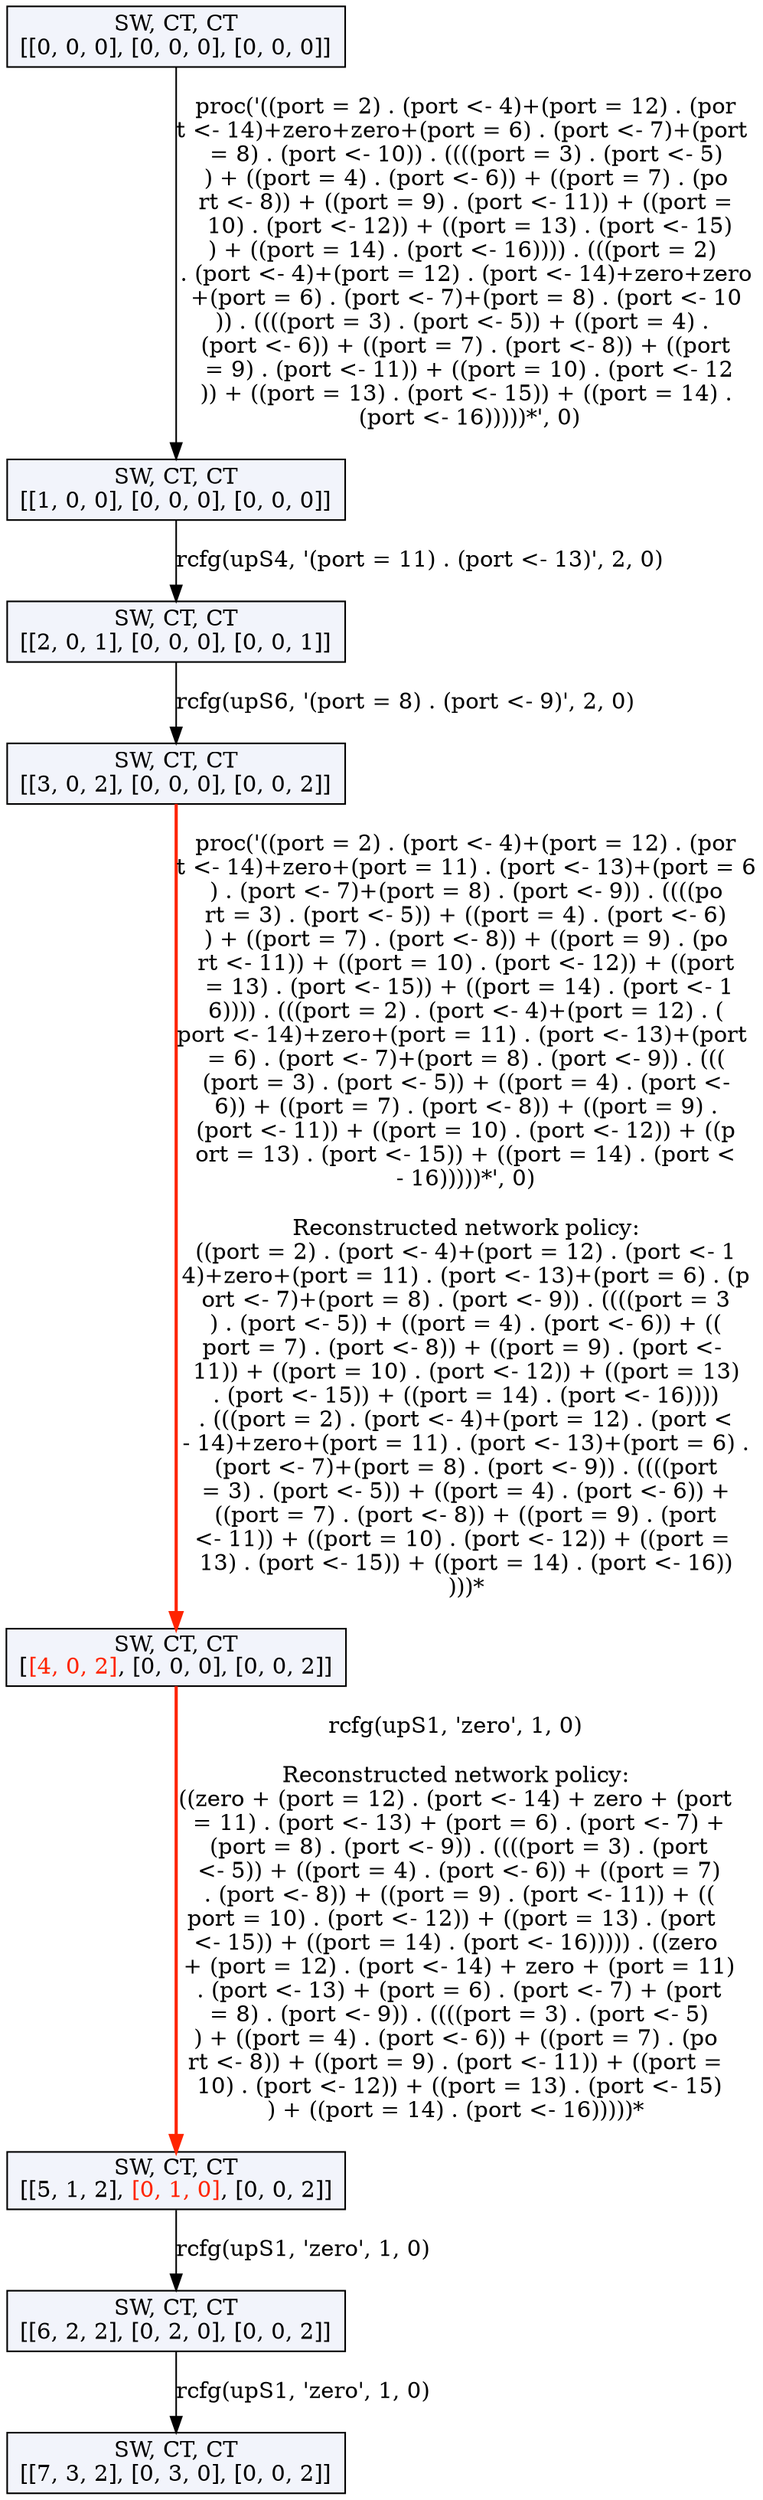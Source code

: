 digraph g {
n0 [label=<SW, CT, CT<br/>[[0, 0, 0], [0, 0, 0], [0, 0, 0]]>, shape=rectangle, style=filled, fillcolor="#F2F4FB"];
n1 [label=<SW, CT, CT<br/>[[1, 0, 0], [0, 0, 0], [0, 0, 0]]>, shape=rectangle, style=filled, fillcolor="#F2F4FB"];
n0 -> n1 [label="proc('((port = 2) . (port <- 4)+(port = 12) . (por
t <- 14)+zero+zero+(port = 6) . (port <- 7)+(port 
= 8) . (port <- 10)) . ((((port = 3) . (port <- 5)
) + ((port = 4) . (port <- 6)) + ((port = 7) . (po
rt <- 8)) + ((port = 9) . (port <- 11)) + ((port =
 10) . (port <- 12)) + ((port = 13) . (port <- 15)
) + ((port = 14) . (port <- 16)))) . (((port = 2) 
. (port <- 4)+(port = 12) . (port <- 14)+zero+zero
+(port = 6) . (port <- 7)+(port = 8) . (port <- 10
)) . ((((port = 3) . (port <- 5)) + ((port = 4) . 
(port <- 6)) + ((port = 7) . (port <- 8)) + ((port
 = 9) . (port <- 11)) + ((port = 10) . (port <- 12
)) + ((port = 13) . (port <- 15)) + ((port = 14) .
 (port <- 16)))))*', 0)", color="#000000", penwidth=1.0];
n2 [label=<SW, CT, CT<br/>[[2, 0, 1], [0, 0, 0], [0, 0, 1]]>, shape=rectangle, style=filled, fillcolor="#F2F4FB"];
n1 -> n2 [label="rcfg(upS4, '(port = 11) . (port <- 13)', 2, 0)", color="#000000", penwidth=1.0];
n3 [label=<SW, CT, CT<br/>[[3, 0, 2], [0, 0, 0], [0, 0, 2]]>, shape=rectangle, style=filled, fillcolor="#F2F4FB"];
n2 -> n3 [label="rcfg(upS6, '(port = 8) . (port <- 9)', 2, 0)", color="#000000", penwidth=1.0];
n4 [label=<SW, CT, CT<br/>[<font color="#FF2400">[4, 0, 2]</font>, [0, 0, 0], [0, 0, 2]]>, shape=rectangle, style=filled, fillcolor="#F2F4FB"];
n3 -> n4 [label="proc('((port = 2) . (port <- 4)+(port = 12) . (por
t <- 14)+zero+(port = 11) . (port <- 13)+(port = 6
) . (port <- 7)+(port = 8) . (port <- 9)) . ((((po
rt = 3) . (port <- 5)) + ((port = 4) . (port <- 6)
) + ((port = 7) . (port <- 8)) + ((port = 9) . (po
rt <- 11)) + ((port = 10) . (port <- 12)) + ((port
 = 13) . (port <- 15)) + ((port = 14) . (port <- 1
6)))) . (((port = 2) . (port <- 4)+(port = 12) . (
port <- 14)+zero+(port = 11) . (port <- 13)+(port 
= 6) . (port <- 7)+(port = 8) . (port <- 9)) . (((
(port = 3) . (port <- 5)) + ((port = 4) . (port <-
 6)) + ((port = 7) . (port <- 8)) + ((port = 9) . 
(port <- 11)) + ((port = 10) . (port <- 12)) + ((p
ort = 13) . (port <- 15)) + ((port = 14) . (port <
- 16)))))*', 0)

Reconstructed network policy:
((port = 2) . (port <- 4)+(port = 12) . (port <- 1
4)+zero+(port = 11) . (port <- 13)+(port = 6) . (p
ort <- 7)+(port = 8) . (port <- 9)) . ((((port = 3
) . (port <- 5)) + ((port = 4) . (port <- 6)) + ((
port = 7) . (port <- 8)) + ((port = 9) . (port <- 
11)) + ((port = 10) . (port <- 12)) + ((port = 13)
 . (port <- 15)) + ((port = 14) . (port <- 16)))) 
. (((port = 2) . (port <- 4)+(port = 12) . (port <
- 14)+zero+(port = 11) . (port <- 13)+(port = 6) .
 (port <- 7)+(port = 8) . (port <- 9)) . ((((port 
= 3) . (port <- 5)) + ((port = 4) . (port <- 6)) +
 ((port = 7) . (port <- 8)) + ((port = 9) . (port 
<- 11)) + ((port = 10) . (port <- 12)) + ((port = 
13) . (port <- 15)) + ((port = 14) . (port <- 16))
)))*", color="#FF2400", penwidth=2.0];
n5 [label=<SW, CT, CT<br/>[[5, 1, 2], <font color="#FF2400">[0, 1, 0]</font>, [0, 0, 2]]>, shape=rectangle, style=filled, fillcolor="#F2F4FB"];
n4 -> n5 [label="rcfg(upS1, 'zero', 1, 0)

Reconstructed network policy:
((zero + (port = 12) . (port <- 14) + zero + (port
 = 11) . (port <- 13) + (port = 6) . (port <- 7) +
 (port = 8) . (port <- 9)) . ((((port = 3) . (port
 <- 5)) + ((port = 4) . (port <- 6)) + ((port = 7)
 . (port <- 8)) + ((port = 9) . (port <- 11)) + ((
port = 10) . (port <- 12)) + ((port = 13) . (port 
<- 15)) + ((port = 14) . (port <- 16))))) . ((zero
 + (port = 12) . (port <- 14) + zero + (port = 11)
 . (port <- 13) + (port = 6) . (port <- 7) + (port
 = 8) . (port <- 9)) . ((((port = 3) . (port <- 5)
) + ((port = 4) . (port <- 6)) + ((port = 7) . (po
rt <- 8)) + ((port = 9) . (port <- 11)) + ((port =
 10) . (port <- 12)) + ((port = 13) . (port <- 15)
) + ((port = 14) . (port <- 16)))))*", color="#FF2400", penwidth=2.0];
n6 [label=<SW, CT, CT<br/>[[6, 2, 2], [0, 2, 0], [0, 0, 2]]>, shape=rectangle, style=filled, fillcolor="#F2F4FB"];
n5 -> n6 [label="rcfg(upS1, 'zero', 1, 0)", color="#000000", penwidth=1.0];
n7 [label=<SW, CT, CT<br/>[[7, 3, 2], [0, 3, 0], [0, 0, 2]]>, shape=rectangle, style=filled, fillcolor="#F2F4FB"];
n6 -> n7 [label="rcfg(upS1, 'zero', 1, 0)", color="#000000", penwidth=1.0];
}